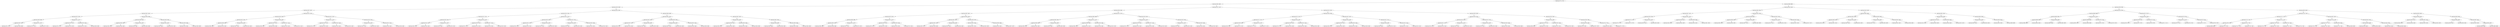 digraph G{
1900158693 [label="Node{data=[3772, 3772]}"]
1900158693 -> 445613834
445613834 [label="Node{data=[2665, 2665]}"]
445613834 -> 1959314761
1959314761 [label="Node{data=[2429, 2429]}"]
1959314761 -> 515361429
515361429 [label="Node{data=[2397, 2397]}"]
515361429 -> 2137217680
2137217680 [label="Node{data=[2381, 2381]}"]
2137217680 -> 431105441
431105441 [label="Node{data=[2373, 2373]}"]
431105441 -> 736254291
736254291 [label="Node{data=[2369, 2369]}"]
736254291 -> 186768856
186768856 [label="Node{data=[2367, 2367]}"]
186768856 -> 1853075958
1853075958 [label="Node{data=[2251, 2251]}"]
186768856 -> 1726226100
1726226100 [label="Node{data=[2368, 2368]}"]
736254291 -> 1609952250
1609952250 [label="Node{data=[2371, 2371]}"]
1609952250 -> 1514087105
1514087105 [label="Node{data=[2370, 2370]}"]
1609952250 -> 699450481
699450481 [label="Node{data=[2372, 2372]}"]
431105441 -> 1869053517
1869053517 [label="Node{data=[2377, 2377]}"]
1869053517 -> 532537952
532537952 [label="Node{data=[2375, 2375]}"]
532537952 -> 1018684028
1018684028 [label="Node{data=[2374, 2374]}"]
532537952 -> 319503063
319503063 [label="Node{data=[2376, 2376]}"]
1869053517 -> 1204468717
1204468717 [label="Node{data=[2379, 2379]}"]
1204468717 -> 932511638
932511638 [label="Node{data=[2378, 2378]}"]
1204468717 -> 884166426
884166426 [label="Node{data=[2380, 2380]}"]
2137217680 -> 2116294361
2116294361 [label="Node{data=[2389, 2389]}"]
2116294361 -> 1814290211
1814290211 [label="Node{data=[2385, 2385]}"]
1814290211 -> 2086401406
2086401406 [label="Node{data=[2383, 2383]}"]
2086401406 -> 1379839600
1379839600 [label="Node{data=[2382, 2382]}"]
2086401406 -> 217249840
217249840 [label="Node{data=[2384, 2384]}"]
1814290211 -> 2119889994
2119889994 [label="Node{data=[2387, 2387]}"]
2119889994 -> 1560878842
1560878842 [label="Node{data=[2386, 2386]}"]
2119889994 -> 2053338629
2053338629 [label="Node{data=[2388, 2388]}"]
2116294361 -> 1632317953
1632317953 [label="Node{data=[2393, 2393]}"]
1632317953 -> 1218077382
1218077382 [label="Node{data=[2391, 2391]}"]
1218077382 -> 1567710177
1567710177 [label="Node{data=[2390, 2390]}"]
1218077382 -> 1019469076
1019469076 [label="Node{data=[2392, 2392]}"]
1632317953 -> 69221303
69221303 [label="Node{data=[2395, 2395]}"]
69221303 -> 523756967
523756967 [label="Node{data=[2394, 2394]}"]
69221303 -> 1213074419
1213074419 [label="Node{data=[2396, 2396]}"]
515361429 -> 1783059603
1783059603 [label="Node{data=[2413, 2413]}"]
1783059603 -> 1874798575
1874798575 [label="Node{data=[2405, 2405]}"]
1874798575 -> 1334177122
1334177122 [label="Node{data=[2401, 2401]}"]
1334177122 -> 2007787250
2007787250 [label="Node{data=[2399, 2399]}"]
2007787250 -> 656361304
656361304 [label="Node{data=[2398, 2398]}"]
2007787250 -> 822713355
822713355 [label="Node{data=[2400, 2400]}"]
1334177122 -> 1367841205
1367841205 [label="Node{data=[2403, 2403]}"]
1367841205 -> 1158213249
1158213249 [label="Node{data=[2402, 2402]}"]
1367841205 -> 418403583
418403583 [label="Node{data=[2404, 2404]}"]
1874798575 -> 1709472302
1709472302 [label="Node{data=[2409, 2409]}"]
1709472302 -> 138616086
138616086 [label="Node{data=[2407, 2407]}"]
138616086 -> 180192889
180192889 [label="Node{data=[2406, 2406]}"]
138616086 -> 275803261
275803261 [label="Node{data=[2408, 2408]}"]
1709472302 -> 1451446615
1451446615 [label="Node{data=[2411, 2411]}"]
1451446615 -> 1178094908
1178094908 [label="Node{data=[2410, 2410]}"]
1451446615 -> 550540748
550540748 [label="Node{data=[2412, 2412]}"]
1783059603 -> 860886575
860886575 [label="Node{data=[2421, 2421]}"]
860886575 -> 2140532987
2140532987 [label="Node{data=[2417, 2417]}"]
2140532987 -> 2076185496
2076185496 [label="Node{data=[2415, 2415]}"]
2076185496 -> 1603962841
1603962841 [label="Node{data=[2414, 2414]}"]
2076185496 -> 1825051499
1825051499 [label="Node{data=[2416, 2416]}"]
2140532987 -> 1015686177
1015686177 [label="Node{data=[2419, 2419]}"]
1015686177 -> 1194175739
1194175739 [label="Node{data=[2418, 2418]}"]
1015686177 -> 1283612552
1283612552 [label="Node{data=[2420, 2420]}"]
860886575 -> 1627217464
1627217464 [label="Node{data=[2425, 2425]}"]
1627217464 -> 222020906
222020906 [label="Node{data=[2423, 2423]}"]
222020906 -> 668723714
668723714 [label="Node{data=[2422, 2422]}"]
222020906 -> 2038140782
2038140782 [label="Node{data=[2424, 2424]}"]
1627217464 -> 1937572583
1937572583 [label="Node{data=[2427, 2427]}"]
1937572583 -> 540842807
540842807 [label="Node{data=[2426, 2426]}"]
1937572583 -> 1481637576
1481637576 [label="Node{data=[2428, 2428]}"]
1959314761 -> 2104101456
2104101456 [label="Node{data=[2535, 2535]}"]
2104101456 -> 1713067296
1713067296 [label="Node{data=[2519, 2519]}"]
1713067296 -> 582655991
582655991 [label="Node{data=[2511, 2511]}"]
582655991 -> 86285526
86285526 [label="Node{data=[2433, 2433]}"]
86285526 -> 674311848
674311848 [label="Node{data=[2431, 2431]}"]
674311848 -> 339725531
339725531 [label="Node{data=[2430, 2430]}"]
674311848 -> 1653390476
1653390476 [label="Node{data=[2432, 2432]}"]
86285526 -> 1131372071
1131372071 [label="Node{data=[2457, 2457]}"]
1131372071 -> 1653243020
1653243020 [label="Node{data=[2434, 2434]}"]
1131372071 -> 146353426
146353426 [label="Node{data=[2510, 2510]}"]
582655991 -> 265717845
265717845 [label="Node{data=[2515, 2515]}"]
265717845 -> 913400302
913400302 [label="Node{data=[2513, 2513]}"]
913400302 -> 128845232
128845232 [label="Node{data=[2512, 2512]}"]
913400302 -> 1178495466
1178495466 [label="Node{data=[2514, 2514]}"]
265717845 -> 2106709336
2106709336 [label="Node{data=[2517, 2517]}"]
2106709336 -> 1087550741
1087550741 [label="Node{data=[2516, 2516]}"]
2106709336 -> 925285178
925285178 [label="Node{data=[2518, 2518]}"]
1713067296 -> 48428301
48428301 [label="Node{data=[2527, 2527]}"]
48428301 -> 1898629916
1898629916 [label="Node{data=[2523, 2523]}"]
1898629916 -> 612737585
612737585 [label="Node{data=[2521, 2521]}"]
612737585 -> 645407472
645407472 [label="Node{data=[2520, 2520]}"]
612737585 -> 866640303
866640303 [label="Node{data=[2522, 2522]}"]
1898629916 -> 351452908
351452908 [label="Node{data=[2525, 2525]}"]
351452908 -> 502202985
502202985 [label="Node{data=[2524, 2524]}"]
351452908 -> 2062015622
2062015622 [label="Node{data=[2526, 2526]}"]
48428301 -> 1984033004
1984033004 [label="Node{data=[2531, 2531]}"]
1984033004 -> 2009412886
2009412886 [label="Node{data=[2529, 2529]}"]
2009412886 -> 316444109
316444109 [label="Node{data=[2528, 2528]}"]
2009412886 -> 1444638972
1444638972 [label="Node{data=[2530, 2530]}"]
1984033004 -> 790899779
790899779 [label="Node{data=[2533, 2533]}"]
790899779 -> 1897386292
1897386292 [label="Node{data=[2532, 2532]}"]
790899779 -> 131307582
131307582 [label="Node{data=[2534, 2534]}"]
2104101456 -> 180520104
180520104 [label="Node{data=[2639, 2639]}"]
180520104 -> 67827591
67827591 [label="Node{data=[2631, 2631]}"]
67827591 -> 1272645699
1272645699 [label="Node{data=[2581, 2581]}"]
1272645699 -> 1355967342
1355967342 [label="Node{data=[2537, 2537]}"]
1355967342 -> 1311461912
1311461912 [label="Node{data=[2536, 2536]}"]
1355967342 -> 491664021
491664021 [label="Node{data=[2544, 2544]}"]
1272645699 -> 247773295
247773295 [label="Node{data=[2629, 2629]}"]
247773295 -> 1292774338
1292774338 [label="Node{data=[2582, 2582]}"]
247773295 -> 1495337961
1495337961 [label="Node{data=[2630, 2630]}"]
67827591 -> 899109058
899109058 [label="Node{data=[2635, 2635]}"]
899109058 -> 515604959
515604959 [label="Node{data=[2633, 2633]}"]
515604959 -> 584579569
584579569 [label="Node{data=[2632, 2632]}"]
515604959 -> 1937297409
1937297409 [label="Node{data=[2634, 2634]}"]
899109058 -> 2087096300
2087096300 [label="Node{data=[2637, 2637]}"]
2087096300 -> 1049709766
1049709766 [label="Node{data=[2636, 2636]}"]
2087096300 -> 596910740
596910740 [label="Node{data=[2638, 2638]}"]
180520104 -> 383321663
383321663 [label="Node{data=[2657, 2657]}"]
383321663 -> 1586029287
1586029287 [label="Node{data=[2653, 2653]}"]
1586029287 -> 1791718028
1791718028 [label="Node{data=[2641, 2641]}"]
1791718028 -> 1758035395
1758035395 [label="Node{data=[2640, 2640]}"]
1791718028 -> 914322971
914322971 [label="Node{data=[2642, 2642]}"]
1586029287 -> 796468713
796468713 [label="Node{data=[2655, 2655]}"]
796468713 -> 504851864
504851864 [label="Node{data=[2654, 2654]}"]
796468713 -> 1033055484
1033055484 [label="Node{data=[2656, 2656]}"]
383321663 -> 1880185595
1880185595 [label="Node{data=[2661, 2661]}"]
1880185595 -> 379682685
379682685 [label="Node{data=[2659, 2659]}"]
379682685 -> 864005020
864005020 [label="Node{data=[2658, 2658]}"]
379682685 -> 397379011
397379011 [label="Node{data=[2660, 2660]}"]
1880185595 -> 1830015823
1830015823 [label="Node{data=[2663, 2663]}"]
1830015823 -> 1884553991
1884553991 [label="Node{data=[2662, 2662]}"]
1830015823 -> 1043953114
1043953114 [label="Node{data=[2664, 2664]}"]
445613834 -> 1431535171
1431535171 [label="Node{data=[3167, 3167]}"]
1431535171 -> 648631821
648631821 [label="Node{data=[3058, 3058]}"]
648631821 -> 1991583204
1991583204 [label="Node{data=[2897, 2897]}"]
1991583204 -> 56039757
56039757 [label="Node{data=[2673, 2673]}"]
56039757 -> 1295572482
1295572482 [label="Node{data=[2669, 2669]}"]
1295572482 -> 558751894
558751894 [label="Node{data=[2667, 2667]}"]
558751894 -> 2114480990
2114480990 [label="Node{data=[2666, 2666]}"]
558751894 -> 1160677539
1160677539 [label="Node{data=[2668, 2668]}"]
1295572482 -> 1324193482
1324193482 [label="Node{data=[2671, 2671]}"]
1324193482 -> 6985425
6985425 [label="Node{data=[2670, 2670]}"]
1324193482 -> 1023762201
1023762201 [label="Node{data=[2672, 2672]}"]
56039757 -> 215982986
215982986 [label="Node{data=[2677, 2677]}"]
215982986 -> 774254365
774254365 [label="Node{data=[2675, 2675]}"]
774254365 -> 2058283030
2058283030 [label="Node{data=[2674, 2674]}"]
774254365 -> 1833209293
1833209293 [label="Node{data=[2676, 2676]}"]
215982986 -> 485928988
485928988 [label="Node{data=[2679, 2679]}"]
485928988 -> 62335576
62335576 [label="Node{data=[2678, 2678]}"]
485928988 -> 240426080
240426080 [label="Node{data=[2734, 2734]}"]
1991583204 -> 1194807938
1194807938 [label="Node{data=[3050, 3050]}"]
1194807938 -> 1860729896
1860729896 [label="Node{data=[2957, 2957]}"]
1860729896 -> 1421307463
1421307463 [label="Node{data=[2931, 2931]}"]
1421307463 -> 2125090605
2125090605 [label="Node{data=[2907, 2907]}"]
1421307463 -> 66367800
66367800 [label="Node{data=[2936, 2936]}"]
1860729896 -> 777028690
777028690 [label="Node{data=[3048, 3048]}"]
777028690 -> 1098515081
1098515081 [label="Node{data=[3020, 3020]}"]
777028690 -> 1829109420
1829109420 [label="Node{data=[3049, 3049]}"]
1194807938 -> 1272901445
1272901445 [label="Node{data=[3054, 3054]}"]
1272901445 -> 1636204664
1636204664 [label="Node{data=[3052, 3052]}"]
1636204664 -> 1887021195
1887021195 [label="Node{data=[3051, 3051]}"]
1636204664 -> 843831478
843831478 [label="Node{data=[3053, 3053]}"]
1272901445 -> 240369021
240369021 [label="Node{data=[3056, 3056]}"]
240369021 -> 1535338895
1535338895 [label="Node{data=[3055, 3055]}"]
240369021 -> 1719910276
1719910276 [label="Node{data=[3057, 3057]}"]
648631821 -> 174146954
174146954 [label="Node{data=[3151, 3151]}"]
174146954 -> 432716270
432716270 [label="Node{data=[3066, 3066]}"]
432716270 -> 1506112585
1506112585 [label="Node{data=[3062, 3062]}"]
1506112585 -> 574725994
574725994 [label="Node{data=[3060, 3060]}"]
574725994 -> 579654589
579654589 [label="Node{data=[3059, 3059]}"]
574725994 -> 1850022859
1850022859 [label="Node{data=[3061, 3061]}"]
1506112585 -> 475028854
475028854 [label="Node{data=[3064, 3064]}"]
475028854 -> 843332441
843332441 [label="Node{data=[3063, 3063]}"]
475028854 -> 1980831639
1980831639 [label="Node{data=[3065, 3065]}"]
432716270 -> 810336733
810336733 [label="Node{data=[3147, 3147]}"]
810336733 -> 787054927
787054927 [label="Node{data=[3098, 3098]}"]
787054927 -> 1030027576
1030027576 [label="Node{data=[3082, 3082]}"]
787054927 -> 1127738540
1127738540 [label="Node{data=[3141, 3141]}"]
810336733 -> 363040574
363040574 [label="Node{data=[3149, 3149]}"]
363040574 -> 2007140156
2007140156 [label="Node{data=[3148, 3148]}"]
363040574 -> 1838489033
1838489033 [label="Node{data=[3150, 3150]}"]
174146954 -> 289136219
289136219 [label="Node{data=[3159, 3159]}"]
289136219 -> 409499965
409499965 [label="Node{data=[3155, 3155]}"]
409499965 -> 2073073259
2073073259 [label="Node{data=[3153, 3153]}"]
2073073259 -> 1051633541
1051633541 [label="Node{data=[3152, 3152]}"]
2073073259 -> 1906867981
1906867981 [label="Node{data=[3154, 3154]}"]
409499965 -> 718422420
718422420 [label="Node{data=[3157, 3157]}"]
718422420 -> 1435416939
1435416939 [label="Node{data=[3156, 3156]}"]
718422420 -> 517455568
517455568 [label="Node{data=[3158, 3158]}"]
289136219 -> 750123536
750123536 [label="Node{data=[3163, 3163]}"]
750123536 -> 341033203
341033203 [label="Node{data=[3161, 3161]}"]
341033203 -> 884369139
884369139 [label="Node{data=[3160, 3160]}"]
341033203 -> 389312395
389312395 [label="Node{data=[3162, 3162]}"]
750123536 -> 349336071
349336071 [label="Node{data=[3165, 3165]}"]
349336071 -> 504130614
504130614 [label="Node{data=[3164, 3164]}"]
349336071 -> 428478714
428478714 [label="Node{data=[3166, 3166]}"]
1431535171 -> 762735735
762735735 [label="Node{data=[3215, 3215]}"]
762735735 -> 708014484
708014484 [label="Node{data=[3199, 3199]}"]
708014484 -> 1461966136
1461966136 [label="Node{data=[3175, 3175]}"]
1461966136 -> 510067430
510067430 [label="Node{data=[3171, 3171]}"]
510067430 -> 7131273
7131273 [label="Node{data=[3169, 3169]}"]
7131273 -> 836939457
836939457 [label="Node{data=[3168, 3168]}"]
7131273 -> 2023827408
2023827408 [label="Node{data=[3170, 3170]}"]
510067430 -> 1584884240
1584884240 [label="Node{data=[3173, 3173]}"]
1584884240 -> 947454415
947454415 [label="Node{data=[3172, 3172]}"]
1584884240 -> 474559655
474559655 [label="Node{data=[3174, 3174]}"]
1461966136 -> 1839669081
1839669081 [label="Node{data=[3195, 3195]}"]
1839669081 -> 149278487
149278487 [label="Node{data=[3193, 3193]}"]
149278487 -> 2019741885
2019741885 [label="Node{data=[3176, 3176]}"]
149278487 -> 760954650
760954650 [label="Node{data=[3194, 3194]}"]
1839669081 -> 2027135039
2027135039 [label="Node{data=[3197, 3197]}"]
2027135039 -> 1592280389
1592280389 [label="Node{data=[3196, 3196]}"]
2027135039 -> 811696413
811696413 [label="Node{data=[3198, 3198]}"]
708014484 -> 1152834532
1152834532 [label="Node{data=[3207, 3207]}"]
1152834532 -> 562120981
562120981 [label="Node{data=[3203, 3203]}"]
562120981 -> 1038082573
1038082573 [label="Node{data=[3201, 3201]}"]
1038082573 -> 17495490
17495490 [label="Node{data=[3200, 3200]}"]
1038082573 -> 1930520572
1930520572 [label="Node{data=[3202, 3202]}"]
562120981 -> 1492337002
1492337002 [label="Node{data=[3205, 3205]}"]
1492337002 -> 444469235
444469235 [label="Node{data=[3204, 3204]}"]
1492337002 -> 1284263323
1284263323 [label="Node{data=[3206, 3206]}"]
1152834532 -> 878374257
878374257 [label="Node{data=[3211, 3211]}"]
878374257 -> 1986007681
1986007681 [label="Node{data=[3209, 3209]}"]
1986007681 -> 478906921
478906921 [label="Node{data=[3208, 3208]}"]
1986007681 -> 843443382
843443382 [label="Node{data=[3210, 3210]}"]
878374257 -> 1360506602
1360506602 [label="Node{data=[3213, 3213]}"]
1360506602 -> 664099411
664099411 [label="Node{data=[3212, 3212]}"]
1360506602 -> 1737446986
1737446986 [label="Node{data=[3214, 3214]}"]
762735735 -> 2050106961
2050106961 [label="Node{data=[3676, 3676]}"]
2050106961 -> 373204739
373204739 [label="Node{data=[3223, 3223]}"]
373204739 -> 460599381
460599381 [label="Node{data=[3219, 3219]}"]
460599381 -> 106174583
106174583 [label="Node{data=[3217, 3217]}"]
106174583 -> 1832887874
1832887874 [label="Node{data=[3216, 3216]}"]
106174583 -> 240779865
240779865 [label="Node{data=[3218, 3218]}"]
460599381 -> 882277727
882277727 [label="Node{data=[3221, 3221]}"]
882277727 -> 304569370
304569370 [label="Node{data=[3220, 3220]}"]
882277727 -> 37418410
37418410 [label="Node{data=[3222, 3222]}"]
373204739 -> 1546413950
1546413950 [label="Node{data=[3227, 3227]}"]
1546413950 -> 1532462369
1532462369 [label="Node{data=[3225, 3225]}"]
1532462369 -> 1933104605
1933104605 [label="Node{data=[3224, 3224]}"]
1532462369 -> 653978037
653978037 [label="Node{data=[3226, 3226]}"]
1546413950 -> 424832387
424832387 [label="Node{data=[3229, 3229]}"]
424832387 -> 2118880517
2118880517 [label="Node{data=[3228, 3228]}"]
424832387 -> 1265121580
1265121580 [label="Node{data=[3636, 3636]}"]
2050106961 -> 976144053
976144053 [label="Node{data=[3764, 3764]}"]
976144053 -> 807049734
807049734 [label="Node{data=[3760, 3760]}"]
807049734 -> 312150693
312150693 [label="Node{data=[3715, 3715]}"]
312150693 -> 405860483
405860483 [label="Node{data=[3680, 3680]}"]
312150693 -> 1424459358
1424459358 [label="Node{data=[3733, 3733]}"]
807049734 -> 810155118
810155118 [label="Node{data=[3762, 3762]}"]
810155118 -> 2051868384
2051868384 [label="Node{data=[3761, 3761]}"]
810155118 -> 1701205442
1701205442 [label="Node{data=[3763, 3763]}"]
976144053 -> 224127558
224127558 [label="Node{data=[3768, 3768]}"]
224127558 -> 1913572623
1913572623 [label="Node{data=[3766, 3766]}"]
1913572623 -> 1617342376
1617342376 [label="Node{data=[3765, 3765]}"]
1913572623 -> 930692643
930692643 [label="Node{data=[3767, 3767]}"]
224127558 -> 1705175888
1705175888 [label="Node{data=[3770, 3770]}"]
1705175888 -> 1631593566
1631593566 [label="Node{data=[3769, 3769]}"]
1705175888 -> 881777713
881777713 [label="Node{data=[3771, 3771]}"]
1900158693 -> 1257792677
1257792677 [label="Node{data=[6688, 6688]}"]
1257792677 -> 955449025
955449025 [label="Node{data=[3918, 3918]}"]
955449025 -> 1492148053
1492148053 [label="Node{data=[3902, 3902]}"]
1492148053 -> 442335022
442335022 [label="Node{data=[3817, 3817]}"]
442335022 -> 319417740
319417740 [label="Node{data=[3780, 3780]}"]
319417740 -> 1008864730
1008864730 [label="Node{data=[3774, 3774]}"]
1008864730 -> 1718806524
1718806524 [label="Node{data=[3773, 3773]}"]
1008864730 -> 388452371
388452371 [label="Node{data=[3775, 3775]}"]
319417740 -> 1268693750
1268693750 [label="Node{data=[3815, 3815]}"]
1268693750 -> 1736323714
1736323714 [label="Node{data=[3814, 3814]}"]
1268693750 -> 373453974
373453974 [label="Node{data=[3816, 3816]}"]
442335022 -> 1002969477
1002969477 [label="Node{data=[3821, 3821]}"]
1002969477 -> 96427264
96427264 [label="Node{data=[3819, 3819]}"]
96427264 -> 331584791
331584791 [label="Node{data=[3818, 3818]}"]
96427264 -> 371238205
371238205 [label="Node{data=[3820, 3820]}"]
1002969477 -> 1834975821
1834975821 [label="Node{data=[3900, 3900]}"]
1834975821 -> 318215611
318215611 [label="Node{data=[3822, 3822]}"]
1834975821 -> 487838175
487838175 [label="Node{data=[3901, 3901]}"]
1492148053 -> 243893773
243893773 [label="Node{data=[3910, 3910]}"]
243893773 -> 534061179
534061179 [label="Node{data=[3906, 3906]}"]
534061179 -> 824259703
824259703 [label="Node{data=[3904, 3904]}"]
824259703 -> 851416741
851416741 [label="Node{data=[3903, 3903]}"]
824259703 -> 1883559697
1883559697 [label="Node{data=[3905, 3905]}"]
534061179 -> 1176823706
1176823706 [label="Node{data=[3908, 3908]}"]
1176823706 -> 2115953061
2115953061 [label="Node{data=[3907, 3907]}"]
1176823706 -> 811223677
811223677 [label="Node{data=[3909, 3909]}"]
243893773 -> 1718681400
1718681400 [label="Node{data=[3914, 3914]}"]
1718681400 -> 118086747
118086747 [label="Node{data=[3912, 3912]}"]
118086747 -> 236127958
236127958 [label="Node{data=[3911, 3911]}"]
118086747 -> 1819847883
1819847883 [label="Node{data=[3913, 3913]}"]
1718681400 -> 219158339
219158339 [label="Node{data=[3916, 3916]}"]
219158339 -> 1152575934
1152575934 [label="Node{data=[3915, 3915]}"]
219158339 -> 1375822408
1375822408 [label="Node{data=[3917, 3917]}"]
955449025 -> 2075558455
2075558455 [label="Node{data=[4190, 4190]}"]
2075558455 -> 1980839949
1980839949 [label="Node{data=[3926, 3926]}"]
1980839949 -> 633192552
633192552 [label="Node{data=[3922, 3922]}"]
633192552 -> 2096620981
2096620981 [label="Node{data=[3920, 3920]}"]
2096620981 -> 857696038
857696038 [label="Node{data=[3919, 3919]}"]
2096620981 -> 1286729752
1286729752 [label="Node{data=[3921, 3921]}"]
633192552 -> 121952102
121952102 [label="Node{data=[3924, 3924]}"]
121952102 -> 1155354742
1155354742 [label="Node{data=[3923, 3923]}"]
121952102 -> 213072284
213072284 [label="Node{data=[3925, 3925]}"]
1980839949 -> 1338059042
1338059042 [label="Node{data=[3930, 3930]}"]
1338059042 -> 1855924315
1855924315 [label="Node{data=[3928, 3928]}"]
1855924315 -> 1089444638
1089444638 [label="Node{data=[3927, 3927]}"]
1855924315 -> 1434793286
1434793286 [label="Node{data=[3929, 3929]}"]
1338059042 -> 332107501
332107501 [label="Node{data=[3932, 3932]}"]
332107501 -> 75608383
75608383 [label="Node{data=[3931, 3931]}"]
332107501 -> 948628954
948628954 [label="Node{data=[3958, 3958]}"]
2075558455 -> 1155121288
1155121288 [label="Node{data=[6501, 6501]}"]
1155121288 -> 195727896
195727896 [label="Node{data=[6359, 6359]}"]
195727896 -> 44810779
44810779 [label="Node{data=[4214, 4214]}"]
44810779 -> 1830816681
1830816681 [label="Node{data=[4194, 4194]}"]
44810779 -> 1735871237
1735871237 [label="Node{data=[6329, 6329]}"]
195727896 -> 949104545
949104545 [label="Node{data=[6429, 6429]}"]
949104545 -> 1693817266
1693817266 [label="Node{data=[6428, 6428]}"]
949104545 -> 157658054
157658054 [label="Node{data=[6473, 6473]}"]
1155121288 -> 1419245196
1419245196 [label="Node{data=[6505, 6505]}"]
1419245196 -> 2102473880
2102473880 [label="Node{data=[6503, 6503]}"]
2102473880 -> 899746441
899746441 [label="Node{data=[6502, 6502]}"]
2102473880 -> 289324128
289324128 [label="Node{data=[6504, 6504]}"]
1419245196 -> 2062945117
2062945117 [label="Node{data=[6616, 6616]}"]
2062945117 -> 251073903
251073903 [label="Node{data=[6535, 6535]}"]
2062945117 -> 868197242
868197242 [label="Node{data=[6668, 6668]}"]
1257792677 -> 1468454097
1468454097 [label="Node{data=[6799, 6799]}"]
1468454097 -> 492867999
492867999 [label="Node{data=[6704, 6704]}"]
492867999 -> 730506033
730506033 [label="Node{data=[6696, 6696]}"]
730506033 -> 1700815177
1700815177 [label="Node{data=[6692, 6692]}"]
1700815177 -> 69271912
69271912 [label="Node{data=[6690, 6690]}"]
69271912 -> 500470810
500470810 [label="Node{data=[6689, 6689]}"]
69271912 -> 1673084858
1673084858 [label="Node{data=[6691, 6691]}"]
1700815177 -> 87388333
87388333 [label="Node{data=[6694, 6694]}"]
87388333 -> 160631586
160631586 [label="Node{data=[6693, 6693]}"]
87388333 -> 819870286
819870286 [label="Node{data=[6695, 6695]}"]
730506033 -> 439392000
439392000 [label="Node{data=[6700, 6700]}"]
439392000 -> 883830003
883830003 [label="Node{data=[6698, 6698]}"]
883830003 -> 636873567
636873567 [label="Node{data=[6697, 6697]}"]
883830003 -> 1681435109
1681435109 [label="Node{data=[6699, 6699]}"]
439392000 -> 2058267381
2058267381 [label="Node{data=[6702, 6702]}"]
2058267381 -> 1067632871
1067632871 [label="Node{data=[6701, 6701]}"]
2058267381 -> 898069343
898069343 [label="Node{data=[6703, 6703]}"]
492867999 -> 349279115
349279115 [label="Node{data=[6712, 6712]}"]
349279115 -> 463960806
463960806 [label="Node{data=[6708, 6708]}"]
463960806 -> 845900933
845900933 [label="Node{data=[6706, 6706]}"]
845900933 -> 1022950428
1022950428 [label="Node{data=[6705, 6705]}"]
845900933 -> 615345603
615345603 [label="Node{data=[6707, 6707]}"]
463960806 -> 83706874
83706874 [label="Node{data=[6710, 6710]}"]
83706874 -> 1838880932
1838880932 [label="Node{data=[6709, 6709]}"]
83706874 -> 385351959
385351959 [label="Node{data=[6711, 6711]}"]
349279115 -> 1509205374
1509205374 [label="Node{data=[6716, 6716]}"]
1509205374 -> 930668329
930668329 [label="Node{data=[6714, 6714]}"]
930668329 -> 34848602
34848602 [label="Node{data=[6713, 6713]}"]
930668329 -> 1421211318
1421211318 [label="Node{data=[6715, 6715]}"]
1509205374 -> 680949259
680949259 [label="Node{data=[6718, 6718]}"]
680949259 -> 1508275623
1508275623 [label="Node{data=[6717, 6717]}"]
680949259 -> 1183905966
1183905966 [label="Node{data=[6726, 6726]}"]
1468454097 -> 1030465164
1030465164 [label="Node{data=[8345, 8345]}"]
1030465164 -> 643213572
643213572 [label="Node{data=[7135, 7135]}"]
643213572 -> 1282911012
1282911012 [label="Node{data=[7127, 7127]}"]
1282911012 -> 224624524
224624524 [label="Node{data=[7119, 7119]}"]
224624524 -> 1834805098
1834805098 [label="Node{data=[7064, 7064]}"]
1834805098 -> 2127658316
2127658316 [label="Node{data=[6906, 6906]}"]
1834805098 -> 252626745
252626745 [label="Node{data=[7073, 7073]}"]
224624524 -> 428295755
428295755 [label="Node{data=[7125, 7125]}"]
428295755 -> 325752230
325752230 [label="Node{data=[7124, 7124]}"]
428295755 -> 1713676698
1713676698 [label="Node{data=[7126, 7126]}"]
1282911012 -> 527074664
527074664 [label="Node{data=[7131, 7131]}"]
527074664 -> 1023163856
1023163856 [label="Node{data=[7129, 7129]}"]
1023163856 -> 2080131148
2080131148 [label="Node{data=[7128, 7128]}"]
1023163856 -> 941039320
941039320 [label="Node{data=[7130, 7130]}"]
527074664 -> 1939705207
1939705207 [label="Node{data=[7133, 7133]}"]
1939705207 -> 785525865
785525865 [label="Node{data=[7132, 7132]}"]
1939705207 -> 938852311
938852311 [label="Node{data=[7134, 7134]}"]
643213572 -> 924096047
924096047 [label="Node{data=[8337, 8337]}"]
924096047 -> 679297935
679297935 [label="Node{data=[7139, 7139]}"]
679297935 -> 393450381
393450381 [label="Node{data=[7137, 7137]}"]
393450381 -> 224562611
224562611 [label="Node{data=[7136, 7136]}"]
393450381 -> 517265374
517265374 [label="Node{data=[7138, 7138]}"]
679297935 -> 1551343280
1551343280 [label="Node{data=[8335, 8335]}"]
1551343280 -> 1469284680
1469284680 [label="Node{data=[7140, 7140]}"]
1551343280 -> 1308987676
1308987676 [label="Node{data=[8336, 8336]}"]
924096047 -> 1985463589
1985463589 [label="Node{data=[8341, 8341]}"]
1985463589 -> 372590401
372590401 [label="Node{data=[8339, 8339]}"]
372590401 -> 1567038734
1567038734 [label="Node{data=[8338, 8338]}"]
372590401 -> 1057553103
1057553103 [label="Node{data=[8340, 8340]}"]
1985463589 -> 2000580326
2000580326 [label="Node{data=[8343, 8343]}"]
2000580326 -> 1267539983
1267539983 [label="Node{data=[8342, 8342]}"]
2000580326 -> 786946845
786946845 [label="Node{data=[8344, 8344]}"]
1030465164 -> 1447133836
1447133836 [label="Node{data=[8353, 8353]}"]
1447133836 -> 1384947708
1384947708 [label="Node{data=[8349, 8349]}"]
1384947708 -> 1889751290
1889751290 [label="Node{data=[8347, 8347]}"]
1889751290 -> 1619808960
1619808960 [label="Node{data=[8346, 8346]}"]
1889751290 -> 981723583
981723583 [label="Node{data=[8348, 8348]}"]
1384947708 -> 205972076
205972076 [label="Node{data=[8351, 8351]}"]
205972076 -> 1711822750
1711822750 [label="Node{data=[8350, 8350]}"]
205972076 -> 1678771149
1678771149 [label="Node{data=[8352, 8352]}"]
1447133836 -> 1107017953
1107017953 [label="Node{data=[9300, 9300]}"]
1107017953 -> 2048200496
2048200496 [label="Node{data=[8963, 8963]}"]
2048200496 -> 1577390923
1577390923 [label="Node{data=[8361, 8361]}"]
2048200496 -> 980380973
980380973 [label="Node{data=[9248, 9248]}"]
1107017953 -> 629952073
629952073 [label="Node{data=[9367, 9367]}"]
629952073 -> 1999812935
1999812935 [label="Node{data=[9329, 9329]}"]
629952073 -> 22766497
22766497 [label="Node{data=[9687, 9687]}"]
22766497 -> 1083994274
1083994274 [label="Node{data=[9686, 9686]}"]
22766497 -> 128286974
128286974 [label="Node{data=[9688, 9688]}"]
}